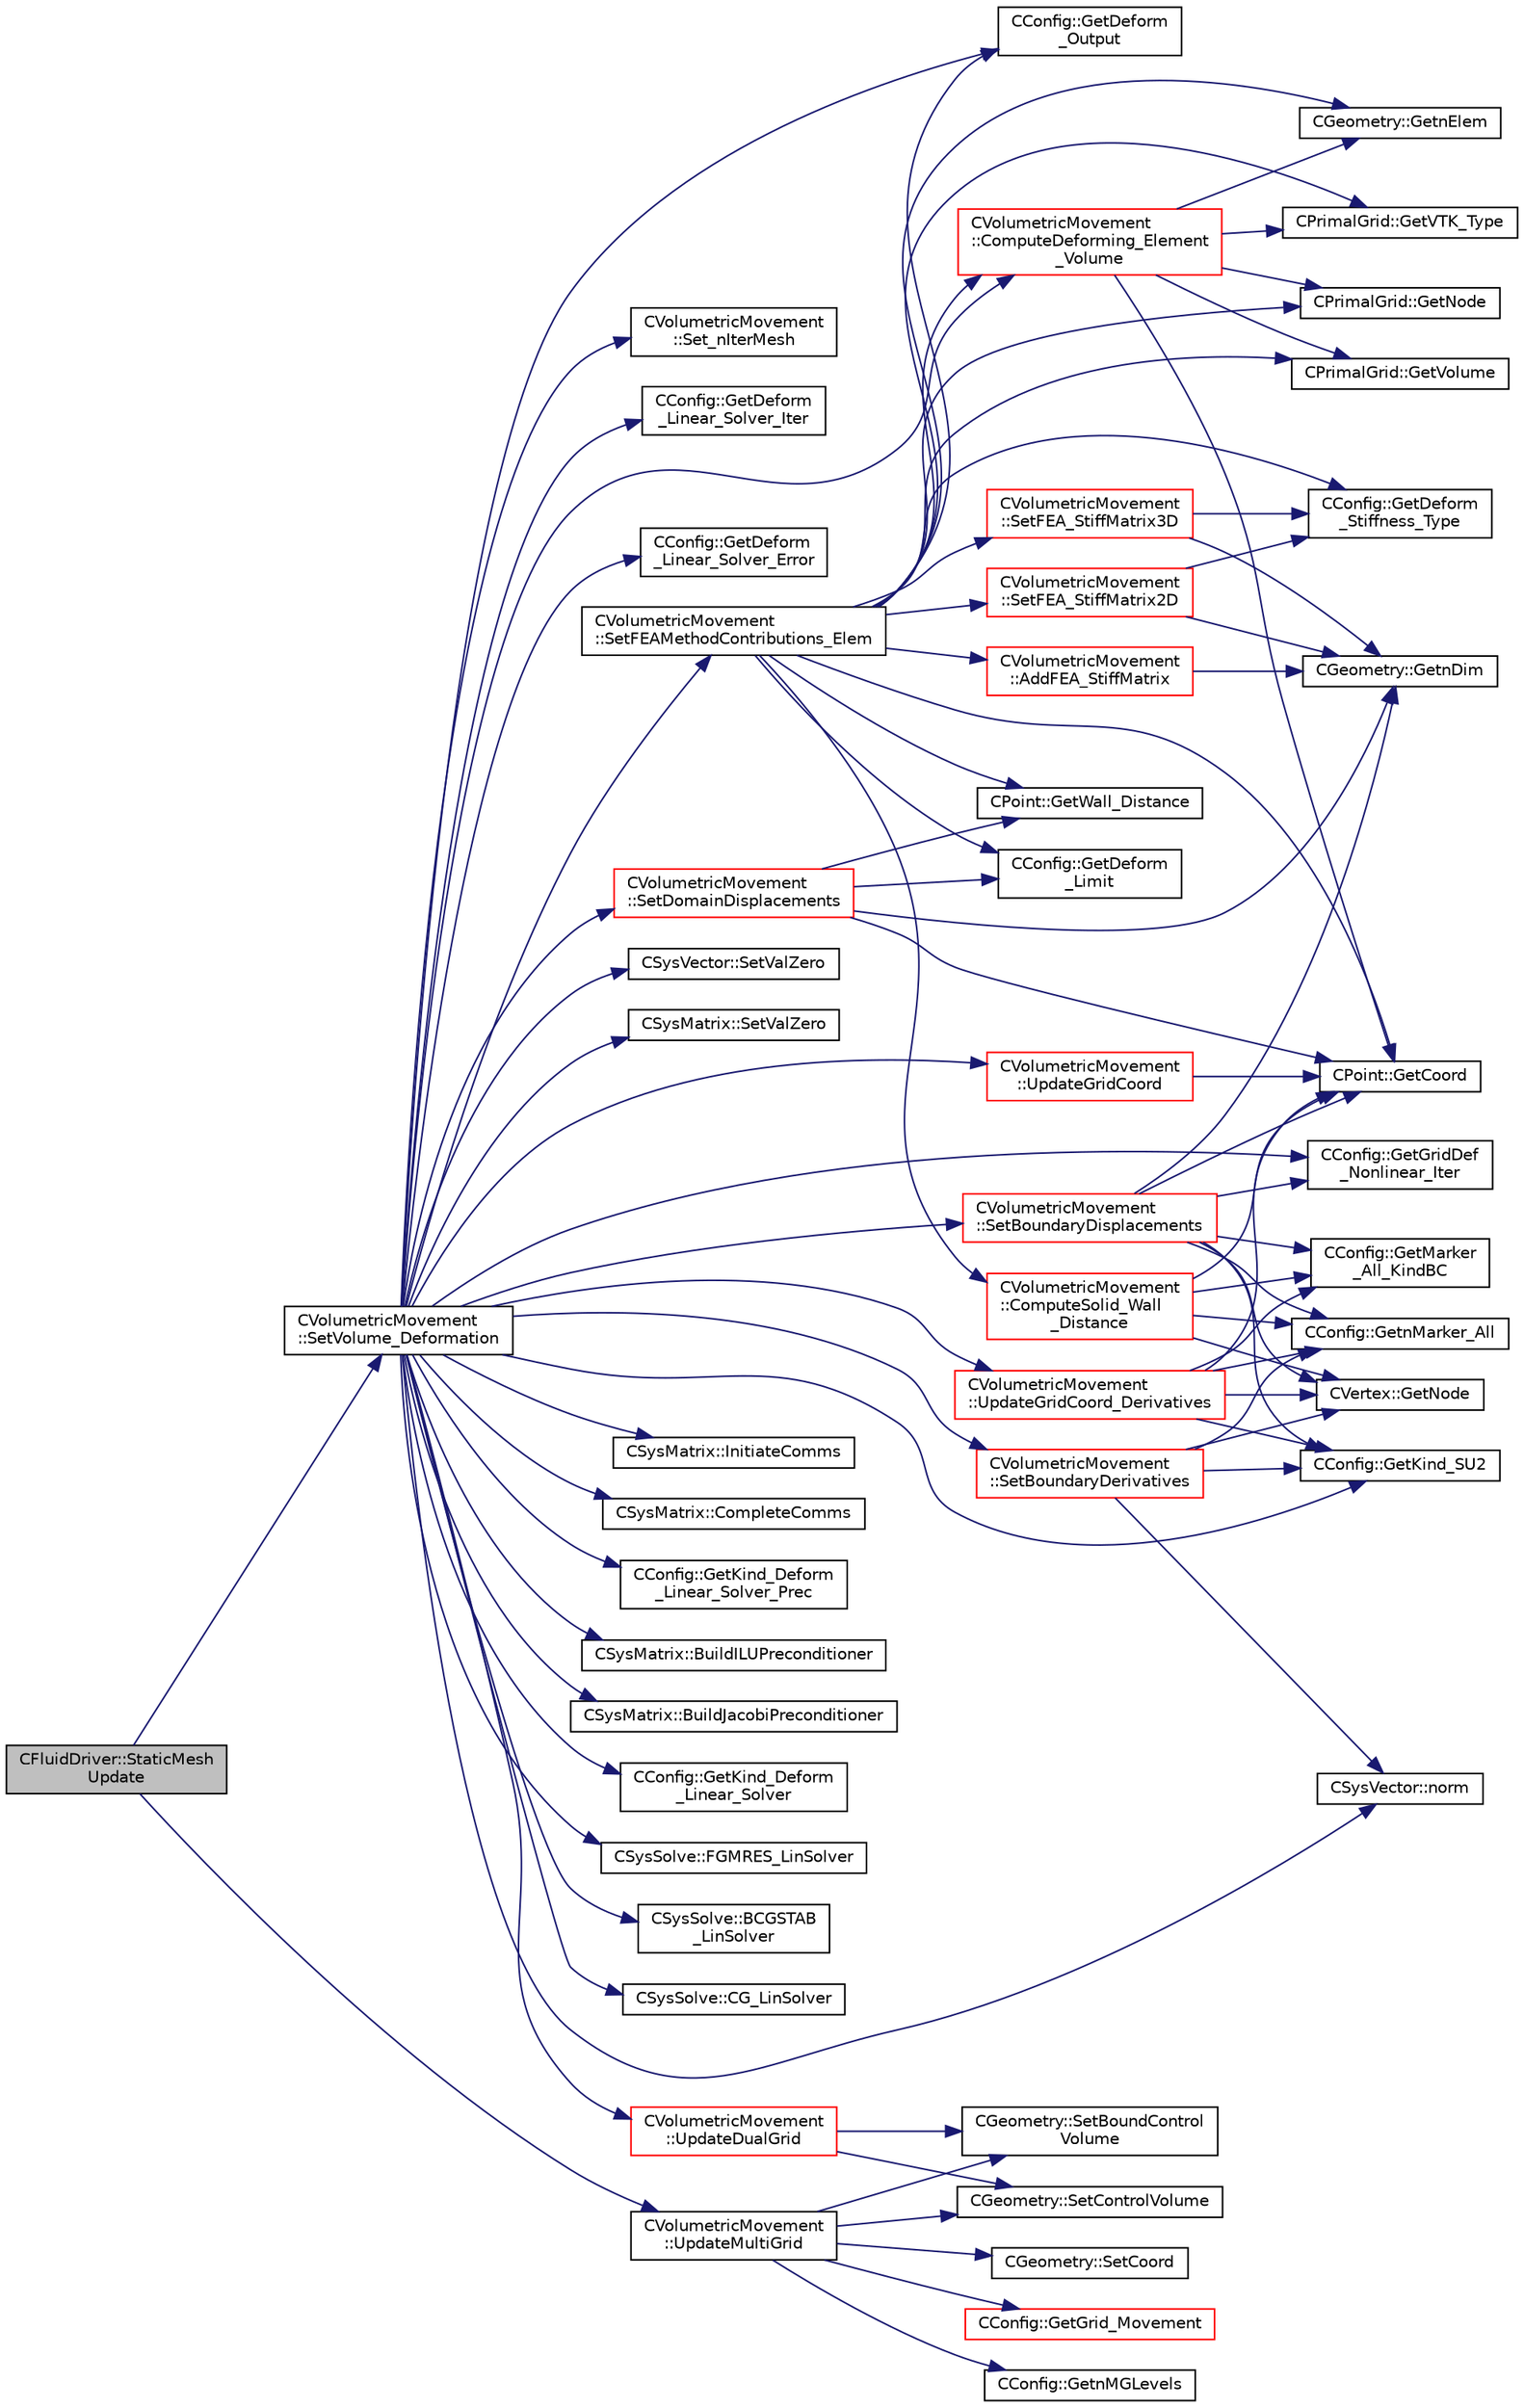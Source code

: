 digraph "CFluidDriver::StaticMeshUpdate"
{
  edge [fontname="Helvetica",fontsize="10",labelfontname="Helvetica",labelfontsize="10"];
  node [fontname="Helvetica",fontsize="10",shape=record];
  rankdir="LR";
  Node501 [label="CFluidDriver::StaticMesh\lUpdate",height=0.2,width=0.4,color="black", fillcolor="grey75", style="filled", fontcolor="black"];
  Node501 -> Node502 [color="midnightblue",fontsize="10",style="solid",fontname="Helvetica"];
  Node502 [label="CVolumetricMovement\l::SetVolume_Deformation",height=0.2,width=0.4,color="black", fillcolor="white", style="filled",URL="$class_c_volumetric_movement.html#a9120967db0448fb16cb3ddf14ce6b533",tooltip="Grid deformation using the spring analogy method. "];
  Node502 -> Node503 [color="midnightblue",fontsize="10",style="solid",fontname="Helvetica"];
  Node503 [label="CConfig::GetDeform\l_Linear_Solver_Iter",height=0.2,width=0.4,color="black", fillcolor="white", style="filled",URL="$class_c_config.html#a9490cf8b3bf52613488674bceccd7986",tooltip="Get max number of iterations of the linear solver for the implicit formulation. "];
  Node502 -> Node504 [color="midnightblue",fontsize="10",style="solid",fontname="Helvetica"];
  Node504 [label="CConfig::GetDeform\l_Output",height=0.2,width=0.4,color="black", fillcolor="white", style="filled",URL="$class_c_config.html#a957449c22ca4244836b0eb5e02f1fcbf",tooltip="Get information about writing grid deformation residuals to the console. "];
  Node502 -> Node505 [color="midnightblue",fontsize="10",style="solid",fontname="Helvetica"];
  Node505 [label="CConfig::GetDeform\l_Linear_Solver_Error",height=0.2,width=0.4,color="black", fillcolor="white", style="filled",URL="$class_c_config.html#a8c9cb72255ca9c978a0eee5b5b35b0ad",tooltip="Get min error of the linear solver for the implicit formulation. "];
  Node502 -> Node506 [color="midnightblue",fontsize="10",style="solid",fontname="Helvetica"];
  Node506 [label="CConfig::GetGridDef\l_Nonlinear_Iter",height=0.2,width=0.4,color="black", fillcolor="white", style="filled",URL="$class_c_config.html#ad239b07a30800d535a97219e59a5b410",tooltip="Get the number of nonlinear increments for mesh deformation. "];
  Node502 -> Node507 [color="midnightblue",fontsize="10",style="solid",fontname="Helvetica"];
  Node507 [label="CConfig::GetKind_SU2",height=0.2,width=0.4,color="black", fillcolor="white", style="filled",URL="$class_c_config.html#a47df59fbfd882e2fa8fc71691292659b",tooltip="Get the kind of SU2 software component. "];
  Node502 -> Node508 [color="midnightblue",fontsize="10",style="solid",fontname="Helvetica"];
  Node508 [label="CSysVector::SetValZero",height=0.2,width=0.4,color="black", fillcolor="white", style="filled",URL="$class_c_sys_vector.html#aa179ddab500faadee96bebecff9e201d",tooltip="Sets to zero all the entries of the vector. "];
  Node502 -> Node509 [color="midnightblue",fontsize="10",style="solid",fontname="Helvetica"];
  Node509 [label="CSysMatrix::SetValZero",height=0.2,width=0.4,color="black", fillcolor="white", style="filled",URL="$class_c_sys_matrix.html#a8f974ad2e089dccfc99ea21a4ef5a819",tooltip="Sets to zero all the entries of the sparse matrix. "];
  Node502 -> Node510 [color="midnightblue",fontsize="10",style="solid",fontname="Helvetica"];
  Node510 [label="CVolumetricMovement\l::SetFEAMethodContributions_Elem",height=0.2,width=0.4,color="black", fillcolor="white", style="filled",URL="$class_c_volumetric_movement.html#ad26b11c08de25982c8f254d465d244bb",tooltip="Compute the stiffness matrix for grid deformation using spring analogy. "];
  Node510 -> Node504 [color="midnightblue",fontsize="10",style="solid",fontname="Helvetica"];
  Node510 -> Node511 [color="midnightblue",fontsize="10",style="solid",fontname="Helvetica"];
  Node511 [label="CVolumetricMovement\l::ComputeDeforming_Element\l_Volume",height=0.2,width=0.4,color="red", fillcolor="white", style="filled",URL="$class_c_volumetric_movement.html#a7acdc25230eeae12974e8b4ffa054497",tooltip="Check for negative volumes (all elements) after performing grid deformation. "];
  Node511 -> Node512 [color="midnightblue",fontsize="10",style="solid",fontname="Helvetica"];
  Node512 [label="CGeometry::GetnElem",height=0.2,width=0.4,color="black", fillcolor="white", style="filled",URL="$class_c_geometry.html#a4ae48ec038df1f5ee7c1daadabea5e99",tooltip="Get number of elements. "];
  Node511 -> Node513 [color="midnightblue",fontsize="10",style="solid",fontname="Helvetica"];
  Node513 [label="CPrimalGrid::GetVTK_Type",height=0.2,width=0.4,color="black", fillcolor="white", style="filled",URL="$class_c_primal_grid.html#adb676897e7cf4a83ceb83065e7c6a04f",tooltip="A pure virtual member. "];
  Node511 -> Node514 [color="midnightblue",fontsize="10",style="solid",fontname="Helvetica"];
  Node514 [label="CPrimalGrid::GetNode",height=0.2,width=0.4,color="black", fillcolor="white", style="filled",URL="$class_c_primal_grid.html#a4fc7b6b6ac5025325c7e68fb56fbeef8",tooltip="A pure virtual member. "];
  Node511 -> Node515 [color="midnightblue",fontsize="10",style="solid",fontname="Helvetica"];
  Node515 [label="CPoint::GetCoord",height=0.2,width=0.4,color="black", fillcolor="white", style="filled",URL="$class_c_point.html#a95fe081d22e96e190cb3edcbf0d6525f",tooltip="Get the coordinates dor the control volume. "];
  Node511 -> Node525 [color="midnightblue",fontsize="10",style="solid",fontname="Helvetica"];
  Node525 [label="CPrimalGrid::GetVolume",height=0.2,width=0.4,color="black", fillcolor="white", style="filled",URL="$class_c_primal_grid.html#a8b4a5f75e165f0d6f27d59d5039be9b6",tooltip="Get the center of gravity of an element (including edges). "];
  Node510 -> Node526 [color="midnightblue",fontsize="10",style="solid",fontname="Helvetica"];
  Node526 [label="CConfig::GetDeform\l_Stiffness_Type",height=0.2,width=0.4,color="black", fillcolor="white", style="filled",URL="$class_c_config.html#aa9af56a81f54e678f3b5361be17d1f4c",tooltip="Get the type of stiffness to impose for FEA mesh deformation. "];
  Node510 -> Node527 [color="midnightblue",fontsize="10",style="solid",fontname="Helvetica"];
  Node527 [label="CConfig::GetDeform\l_Limit",height=0.2,width=0.4,color="black", fillcolor="white", style="filled",URL="$class_c_config.html#ae1891a77ff85026bc7c8490966e4e898",tooltip="Get limit for the volumetric deformation. "];
  Node510 -> Node528 [color="midnightblue",fontsize="10",style="solid",fontname="Helvetica"];
  Node528 [label="CVolumetricMovement\l::ComputeSolid_Wall\l_Distance",height=0.2,width=0.4,color="red", fillcolor="white", style="filled",URL="$class_c_volumetric_movement.html#a681f60147c77ec37f350a0a2894afbbe",tooltip="Compute the minimum distance to the nearest solid surface. "];
  Node528 -> Node529 [color="midnightblue",fontsize="10",style="solid",fontname="Helvetica"];
  Node529 [label="CConfig::GetnMarker_All",height=0.2,width=0.4,color="black", fillcolor="white", style="filled",URL="$class_c_config.html#a300c4884edfc0c2acf395036439004f4",tooltip="Get the total number of boundary markers including send/receive domains. "];
  Node528 -> Node530 [color="midnightblue",fontsize="10",style="solid",fontname="Helvetica"];
  Node530 [label="CConfig::GetMarker\l_All_KindBC",height=0.2,width=0.4,color="black", fillcolor="white", style="filled",URL="$class_c_config.html#a57d43acc1457d2d27095ce006218862e",tooltip="Get the kind of boundary for each marker. "];
  Node528 -> Node532 [color="midnightblue",fontsize="10",style="solid",fontname="Helvetica"];
  Node532 [label="CVertex::GetNode",height=0.2,width=0.4,color="black", fillcolor="white", style="filled",URL="$class_c_vertex.html#a95c513bf927464157ed96b6c79779a1f",tooltip="Get the node of the vertex. "];
  Node528 -> Node515 [color="midnightblue",fontsize="10",style="solid",fontname="Helvetica"];
  Node510 -> Node512 [color="midnightblue",fontsize="10",style="solid",fontname="Helvetica"];
  Node510 -> Node513 [color="midnightblue",fontsize="10",style="solid",fontname="Helvetica"];
  Node510 -> Node514 [color="midnightblue",fontsize="10",style="solid",fontname="Helvetica"];
  Node510 -> Node515 [color="midnightblue",fontsize="10",style="solid",fontname="Helvetica"];
  Node510 -> Node525 [color="midnightblue",fontsize="10",style="solid",fontname="Helvetica"];
  Node510 -> Node535 [color="midnightblue",fontsize="10",style="solid",fontname="Helvetica"];
  Node535 [label="CPoint::GetWall_Distance",height=0.2,width=0.4,color="black", fillcolor="white", style="filled",URL="$class_c_point.html#a2ec241bcb847e4bae03e8df907a18b15",tooltip="Get the value of the distance to the nearest wall. "];
  Node510 -> Node536 [color="midnightblue",fontsize="10",style="solid",fontname="Helvetica"];
  Node536 [label="CVolumetricMovement\l::SetFEA_StiffMatrix2D",height=0.2,width=0.4,color="red", fillcolor="white", style="filled",URL="$class_c_volumetric_movement.html#a701f9e550b1d2e2a781f5b4aed1fb0c2",tooltip="Build the stiffness matrix for a 3-D hexahedron element. The result will be placed in StiffMatrix_Ele..."];
  Node536 -> Node537 [color="midnightblue",fontsize="10",style="solid",fontname="Helvetica"];
  Node537 [label="CGeometry::GetnDim",height=0.2,width=0.4,color="black", fillcolor="white", style="filled",URL="$class_c_geometry.html#a2af01006c0c4f74ba089582f1a3587fe",tooltip="Get number of coordinates. "];
  Node536 -> Node526 [color="midnightblue",fontsize="10",style="solid",fontname="Helvetica"];
  Node510 -> Node541 [color="midnightblue",fontsize="10",style="solid",fontname="Helvetica"];
  Node541 [label="CVolumetricMovement\l::SetFEA_StiffMatrix3D",height=0.2,width=0.4,color="red", fillcolor="white", style="filled",URL="$class_c_volumetric_movement.html#a9988a1d647d3c0d4fa7c37f4a6985a4f",tooltip="Build the stiffness matrix for a 3-D hexahedron element. The result will be placed in StiffMatrix_Ele..."];
  Node541 -> Node537 [color="midnightblue",fontsize="10",style="solid",fontname="Helvetica"];
  Node541 -> Node526 [color="midnightblue",fontsize="10",style="solid",fontname="Helvetica"];
  Node510 -> Node546 [color="midnightblue",fontsize="10",style="solid",fontname="Helvetica"];
  Node546 [label="CVolumetricMovement\l::AddFEA_StiffMatrix",height=0.2,width=0.4,color="red", fillcolor="white", style="filled",URL="$class_c_volumetric_movement.html#ac6ce7aa6302e773340d0c0d5bc871356",tooltip="Add the stiffness matrix for a 2-D triangular element to the global stiffness matrix for the entire m..."];
  Node546 -> Node537 [color="midnightblue",fontsize="10",style="solid",fontname="Helvetica"];
  Node502 -> Node548 [color="midnightblue",fontsize="10",style="solid",fontname="Helvetica"];
  Node548 [label="CVolumetricMovement\l::SetBoundaryDisplacements",height=0.2,width=0.4,color="red", fillcolor="white", style="filled",URL="$class_c_volumetric_movement.html#a3555067b3e76a3d6fed5d78a21a776ea",tooltip="Check the boundary vertex that are going to be moved. "];
  Node548 -> Node537 [color="midnightblue",fontsize="10",style="solid",fontname="Helvetica"];
  Node548 -> Node507 [color="midnightblue",fontsize="10",style="solid",fontname="Helvetica"];
  Node548 -> Node506 [color="midnightblue",fontsize="10",style="solid",fontname="Helvetica"];
  Node548 -> Node529 [color="midnightblue",fontsize="10",style="solid",fontname="Helvetica"];
  Node548 -> Node530 [color="midnightblue",fontsize="10",style="solid",fontname="Helvetica"];
  Node548 -> Node532 [color="midnightblue",fontsize="10",style="solid",fontname="Helvetica"];
  Node548 -> Node515 [color="midnightblue",fontsize="10",style="solid",fontname="Helvetica"];
  Node502 -> Node556 [color="midnightblue",fontsize="10",style="solid",fontname="Helvetica"];
  Node556 [label="CVolumetricMovement\l::SetDomainDisplacements",height=0.2,width=0.4,color="red", fillcolor="white", style="filled",URL="$class_c_volumetric_movement.html#a34e2da985ad10e2db2d7b3753f0569c3",tooltip="Check the domain points vertex that are going to be moved. "];
  Node556 -> Node537 [color="midnightblue",fontsize="10",style="solid",fontname="Helvetica"];
  Node556 -> Node515 [color="midnightblue",fontsize="10",style="solid",fontname="Helvetica"];
  Node556 -> Node527 [color="midnightblue",fontsize="10",style="solid",fontname="Helvetica"];
  Node556 -> Node535 [color="midnightblue",fontsize="10",style="solid",fontname="Helvetica"];
  Node502 -> Node559 [color="midnightblue",fontsize="10",style="solid",fontname="Helvetica"];
  Node559 [label="CVolumetricMovement\l::SetBoundaryDerivatives",height=0.2,width=0.4,color="red", fillcolor="white", style="filled",URL="$class_c_volumetric_movement.html#af980705cb8f02b39ded42f8fa5bd1c2a",tooltip="Set the derivatives of the boundary nodes. "];
  Node559 -> Node507 [color="midnightblue",fontsize="10",style="solid",fontname="Helvetica"];
  Node559 -> Node529 [color="midnightblue",fontsize="10",style="solid",fontname="Helvetica"];
  Node559 -> Node532 [color="midnightblue",fontsize="10",style="solid",fontname="Helvetica"];
  Node559 -> Node561 [color="midnightblue",fontsize="10",style="solid",fontname="Helvetica"];
  Node561 [label="CSysVector::norm",height=0.2,width=0.4,color="black", fillcolor="white", style="filled",URL="$class_c_sys_vector.html#a55d36be09dfc5bed32246727f25cb7f5",tooltip="the L2 norm of the CSysVector "];
  Node502 -> Node563 [color="midnightblue",fontsize="10",style="solid",fontname="Helvetica"];
  Node563 [label="CSysMatrix::InitiateComms",height=0.2,width=0.4,color="black", fillcolor="white", style="filled",URL="$class_c_sys_matrix.html#aadd2cefab1eb2049ad6af5a895d3ec17",tooltip="Routine to load a vector quantity into the data structures for MPI point-to-point communication and t..."];
  Node502 -> Node564 [color="midnightblue",fontsize="10",style="solid",fontname="Helvetica"];
  Node564 [label="CSysMatrix::CompleteComms",height=0.2,width=0.4,color="black", fillcolor="white", style="filled",URL="$class_c_sys_matrix.html#a0d93fb3211183a67dff584635e9d8547",tooltip="Routine to complete the set of non-blocking communications launched by InitiateComms() and unpacking ..."];
  Node502 -> Node565 [color="midnightblue",fontsize="10",style="solid",fontname="Helvetica"];
  Node565 [label="CConfig::GetKind_Deform\l_Linear_Solver_Prec",height=0.2,width=0.4,color="black", fillcolor="white", style="filled",URL="$class_c_config.html#acdf89a9c27f96eaf6f769b00ecdca537",tooltip="Get the kind of preconditioner for the implicit solver. "];
  Node502 -> Node566 [color="midnightblue",fontsize="10",style="solid",fontname="Helvetica"];
  Node566 [label="CSysMatrix::BuildILUPreconditioner",height=0.2,width=0.4,color="black", fillcolor="white", style="filled",URL="$class_c_sys_matrix.html#a4a862ca5b4886271707ba3feb354ba0a",tooltip="Build the ILU preconditioner. "];
  Node502 -> Node567 [color="midnightblue",fontsize="10",style="solid",fontname="Helvetica"];
  Node567 [label="CSysMatrix::BuildJacobiPreconditioner",height=0.2,width=0.4,color="black", fillcolor="white", style="filled",URL="$class_c_sys_matrix.html#a314ee2ee5379328bdd0f93843b9b7be1",tooltip="Build the Jacobi preconditioner. "];
  Node502 -> Node561 [color="midnightblue",fontsize="10",style="solid",fontname="Helvetica"];
  Node502 -> Node568 [color="midnightblue",fontsize="10",style="solid",fontname="Helvetica"];
  Node568 [label="CConfig::GetKind_Deform\l_Linear_Solver",height=0.2,width=0.4,color="black", fillcolor="white", style="filled",URL="$class_c_config.html#abd6b04523e4612da71b3aff424d7a744",tooltip="Get the kind of solver for the implicit solver. "];
  Node502 -> Node569 [color="midnightblue",fontsize="10",style="solid",fontname="Helvetica"];
  Node569 [label="CSysSolve::FGMRES_LinSolver",height=0.2,width=0.4,color="black", fillcolor="white", style="filled",URL="$class_c_sys_solve.html#ab1ea21d138282caf1e9314168c5764f0",tooltip="Flexible Generalized Minimal Residual method. "];
  Node502 -> Node570 [color="midnightblue",fontsize="10",style="solid",fontname="Helvetica"];
  Node570 [label="CSysSolve::BCGSTAB\l_LinSolver",height=0.2,width=0.4,color="black", fillcolor="white", style="filled",URL="$class_c_sys_solve.html#a189cd58cff5e7d3c926a4c7485e3ca4c",tooltip="Biconjugate Gradient Stabilized Method (BCGSTAB) "];
  Node502 -> Node571 [color="midnightblue",fontsize="10",style="solid",fontname="Helvetica"];
  Node571 [label="CSysSolve::CG_LinSolver",height=0.2,width=0.4,color="black", fillcolor="white", style="filled",URL="$class_c_sys_solve.html#a3e3c1440f7b8eea3db41ca6d2eb1c5c4",tooltip="Conjugate Gradient method. "];
  Node502 -> Node572 [color="midnightblue",fontsize="10",style="solid",fontname="Helvetica"];
  Node572 [label="CVolumetricMovement\l::UpdateGridCoord",height=0.2,width=0.4,color="red", fillcolor="white", style="filled",URL="$class_c_volumetric_movement.html#aad474762b9f95bb5c867fe33fdb4efba",tooltip="Update the value of the coordinates after the grid movement. "];
  Node572 -> Node515 [color="midnightblue",fontsize="10",style="solid",fontname="Helvetica"];
  Node502 -> Node595 [color="midnightblue",fontsize="10",style="solid",fontname="Helvetica"];
  Node595 [label="CVolumetricMovement\l::UpdateGridCoord_Derivatives",height=0.2,width=0.4,color="red", fillcolor="white", style="filled",URL="$class_c_volumetric_movement.html#a845d08f2349381a6c7b849011e638304",tooltip="Update the derivatives of the coordinates after the grid movement. "];
  Node595 -> Node507 [color="midnightblue",fontsize="10",style="solid",fontname="Helvetica"];
  Node595 -> Node515 [color="midnightblue",fontsize="10",style="solid",fontname="Helvetica"];
  Node595 -> Node529 [color="midnightblue",fontsize="10",style="solid",fontname="Helvetica"];
  Node595 -> Node530 [color="midnightblue",fontsize="10",style="solid",fontname="Helvetica"];
  Node595 -> Node532 [color="midnightblue",fontsize="10",style="solid",fontname="Helvetica"];
  Node502 -> Node599 [color="midnightblue",fontsize="10",style="solid",fontname="Helvetica"];
  Node599 [label="CVolumetricMovement\l::UpdateDualGrid",height=0.2,width=0.4,color="red", fillcolor="white", style="filled",URL="$class_c_volumetric_movement.html#a434fc9989fc773704d174d048a4ca61e",tooltip="Update the dual grid after the grid movement (edges and control volumes). "];
  Node599 -> Node601 [color="midnightblue",fontsize="10",style="solid",fontname="Helvetica"];
  Node601 [label="CGeometry::SetControlVolume",height=0.2,width=0.4,color="black", fillcolor="white", style="filled",URL="$class_c_geometry.html#a2801527cce396e9b4f8d91a57fe82712",tooltip="Sets control volume. "];
  Node599 -> Node602 [color="midnightblue",fontsize="10",style="solid",fontname="Helvetica"];
  Node602 [label="CGeometry::SetBoundControl\lVolume",height=0.2,width=0.4,color="black", fillcolor="white", style="filled",URL="$class_c_geometry.html#adf22bc637db1c4d9dd150c6185ab1566",tooltip="A virtual member. "];
  Node502 -> Node511 [color="midnightblue",fontsize="10",style="solid",fontname="Helvetica"];
  Node502 -> Node604 [color="midnightblue",fontsize="10",style="solid",fontname="Helvetica"];
  Node604 [label="CVolumetricMovement\l::Set_nIterMesh",height=0.2,width=0.4,color="black", fillcolor="white", style="filled",URL="$class_c_volumetric_movement.html#a9d786a277257f4b74b09df1c5be14c04",tooltip="Store the number of iterations when moving the mesh. "];
  Node501 -> Node605 [color="midnightblue",fontsize="10",style="solid",fontname="Helvetica"];
  Node605 [label="CVolumetricMovement\l::UpdateMultiGrid",height=0.2,width=0.4,color="black", fillcolor="white", style="filled",URL="$class_c_volumetric_movement.html#a1cb59d54bb326eb7c09729cfac0c398a",tooltip="Update the coarse multigrid levels after the grid movement. "];
  Node605 -> Node606 [color="midnightblue",fontsize="10",style="solid",fontname="Helvetica"];
  Node606 [label="CConfig::GetnMGLevels",height=0.2,width=0.4,color="black", fillcolor="white", style="filled",URL="$class_c_config.html#aea7f78497a5cd863bd065391232329fd",tooltip="Get the number of multigrid levels. "];
  Node605 -> Node601 [color="midnightblue",fontsize="10",style="solid",fontname="Helvetica"];
  Node605 -> Node602 [color="midnightblue",fontsize="10",style="solid",fontname="Helvetica"];
  Node605 -> Node590 [color="midnightblue",fontsize="10",style="solid",fontname="Helvetica"];
  Node590 [label="CGeometry::SetCoord",height=0.2,width=0.4,color="black", fillcolor="white", style="filled",URL="$class_c_geometry.html#a5956a22f6942c7cd1b2a53dcaa201972",tooltip="A virtual member. "];
  Node605 -> Node607 [color="midnightblue",fontsize="10",style="solid",fontname="Helvetica"];
  Node607 [label="CConfig::GetGrid_Movement",height=0.2,width=0.4,color="red", fillcolor="white", style="filled",URL="$class_c_config.html#a65f49bf3888539804cc0ceac28a32923",tooltip="Get information about the grid movement. "];
}

